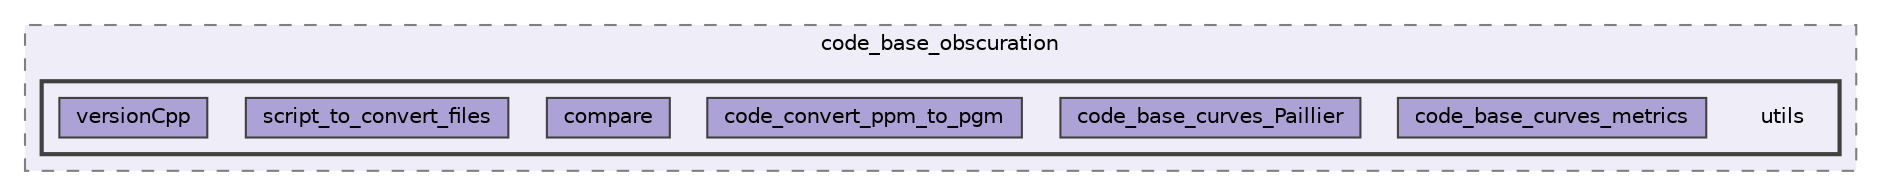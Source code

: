 digraph "C:/Users/Katia/Documents/GitHub/code_base_obscuration/utils"
{
 // LATEX_PDF_SIZE
  bgcolor="transparent";
  edge [fontname=Helvetica,fontsize=10,labelfontname=Helvetica,labelfontsize=10];
  node [fontname=Helvetica,fontsize=10,shape=box,height=0.2,width=0.4];
  compound=true
  subgraph clusterdir_5775863d9c7d3ed38b43629c0c08d8a8 {
    graph [ bgcolor="#efedf7", pencolor="grey50", label="code_base_obscuration", fontname=Helvetica,fontsize=10 style="filled,dashed", URL="dir_5775863d9c7d3ed38b43629c0c08d8a8.html",tooltip=""]
  subgraph clusterdir_75a99e565e81558759e27b5c901317f4 {
    graph [ bgcolor="#efedf7", pencolor="grey25", label="", fontname=Helvetica,fontsize=10 style="filled,bold", URL="dir_75a99e565e81558759e27b5c901317f4.html",tooltip=""]
    dir_75a99e565e81558759e27b5c901317f4 [shape=plaintext, label="utils"];
  dir_a9972147a65f5494caef08bde655636c [label="code_base_curves_metrics", fillcolor="#ada2d6", color="grey25", style="filled", URL="dir_a9972147a65f5494caef08bde655636c.html",tooltip=""];
  dir_6b4535a14b663b1ab3c3fe7d9b26a805 [label="code_base_curves_Paillier", fillcolor="#ada2d6", color="grey25", style="filled", URL="dir_6b4535a14b663b1ab3c3fe7d9b26a805.html",tooltip=""];
  dir_ab12e3d939c9f0de5b807b70c2f2b038 [label="code_convert_ppm_to_pgm", fillcolor="#ada2d6", color="grey25", style="filled", URL="dir_ab12e3d939c9f0de5b807b70c2f2b038.html",tooltip=""];
  dir_c99786c905b6ff8c9289b93c1e2261cf [label="compare", fillcolor="#ada2d6", color="grey25", style="filled", URL="dir_c99786c905b6ff8c9289b93c1e2261cf.html",tooltip=""];
  dir_f298551b1a52ca808c12a7de20be4883 [label="script_to_convert_files", fillcolor="#ada2d6", color="grey25", style="filled", URL="dir_f298551b1a52ca808c12a7de20be4883.html",tooltip=""];
  dir_4379c28729d4274a80714f2c844c9eab [label="versionCpp", fillcolor="#ada2d6", color="grey25", style="filled", URL="dir_4379c28729d4274a80714f2c844c9eab.html",tooltip=""];
  }
  }
}
